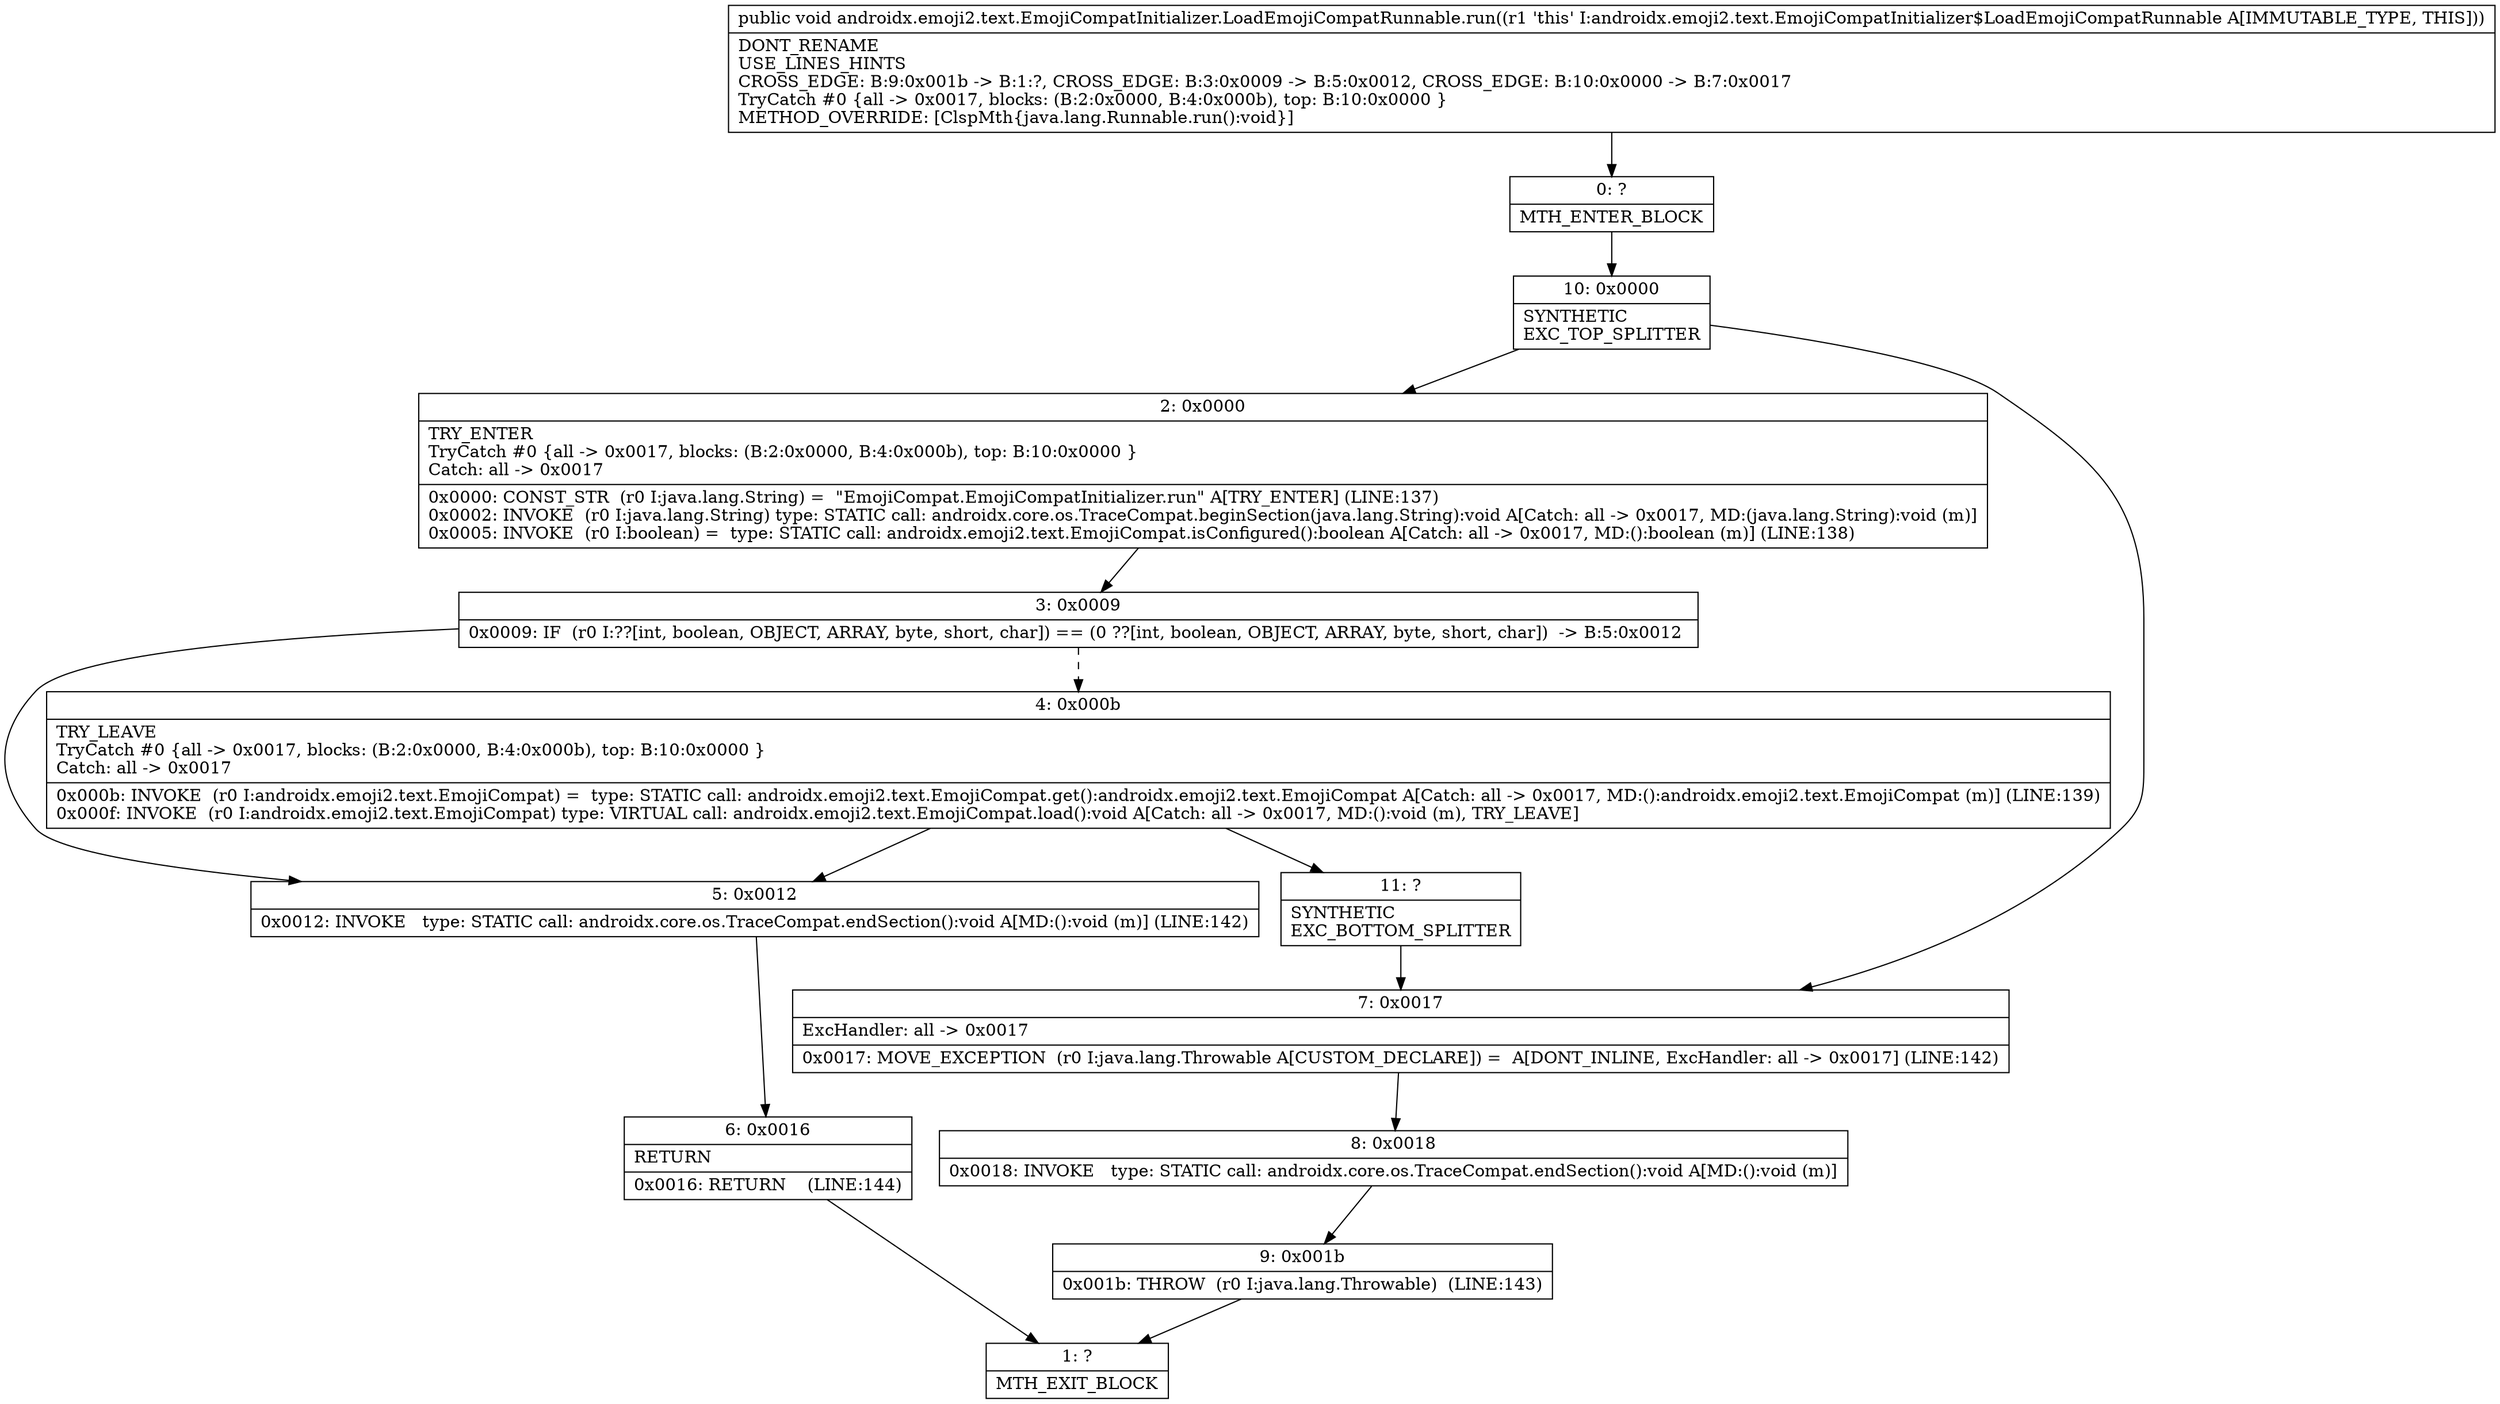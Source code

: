 digraph "CFG forandroidx.emoji2.text.EmojiCompatInitializer.LoadEmojiCompatRunnable.run()V" {
Node_0 [shape=record,label="{0\:\ ?|MTH_ENTER_BLOCK\l}"];
Node_10 [shape=record,label="{10\:\ 0x0000|SYNTHETIC\lEXC_TOP_SPLITTER\l}"];
Node_2 [shape=record,label="{2\:\ 0x0000|TRY_ENTER\lTryCatch #0 \{all \-\> 0x0017, blocks: (B:2:0x0000, B:4:0x000b), top: B:10:0x0000 \}\lCatch: all \-\> 0x0017\l|0x0000: CONST_STR  (r0 I:java.lang.String) =  \"EmojiCompat.EmojiCompatInitializer.run\" A[TRY_ENTER] (LINE:137)\l0x0002: INVOKE  (r0 I:java.lang.String) type: STATIC call: androidx.core.os.TraceCompat.beginSection(java.lang.String):void A[Catch: all \-\> 0x0017, MD:(java.lang.String):void (m)]\l0x0005: INVOKE  (r0 I:boolean) =  type: STATIC call: androidx.emoji2.text.EmojiCompat.isConfigured():boolean A[Catch: all \-\> 0x0017, MD:():boolean (m)] (LINE:138)\l}"];
Node_3 [shape=record,label="{3\:\ 0x0009|0x0009: IF  (r0 I:??[int, boolean, OBJECT, ARRAY, byte, short, char]) == (0 ??[int, boolean, OBJECT, ARRAY, byte, short, char])  \-\> B:5:0x0012 \l}"];
Node_4 [shape=record,label="{4\:\ 0x000b|TRY_LEAVE\lTryCatch #0 \{all \-\> 0x0017, blocks: (B:2:0x0000, B:4:0x000b), top: B:10:0x0000 \}\lCatch: all \-\> 0x0017\l|0x000b: INVOKE  (r0 I:androidx.emoji2.text.EmojiCompat) =  type: STATIC call: androidx.emoji2.text.EmojiCompat.get():androidx.emoji2.text.EmojiCompat A[Catch: all \-\> 0x0017, MD:():androidx.emoji2.text.EmojiCompat (m)] (LINE:139)\l0x000f: INVOKE  (r0 I:androidx.emoji2.text.EmojiCompat) type: VIRTUAL call: androidx.emoji2.text.EmojiCompat.load():void A[Catch: all \-\> 0x0017, MD:():void (m), TRY_LEAVE]\l}"];
Node_11 [shape=record,label="{11\:\ ?|SYNTHETIC\lEXC_BOTTOM_SPLITTER\l}"];
Node_5 [shape=record,label="{5\:\ 0x0012|0x0012: INVOKE   type: STATIC call: androidx.core.os.TraceCompat.endSection():void A[MD:():void (m)] (LINE:142)\l}"];
Node_6 [shape=record,label="{6\:\ 0x0016|RETURN\l|0x0016: RETURN    (LINE:144)\l}"];
Node_1 [shape=record,label="{1\:\ ?|MTH_EXIT_BLOCK\l}"];
Node_7 [shape=record,label="{7\:\ 0x0017|ExcHandler: all \-\> 0x0017\l|0x0017: MOVE_EXCEPTION  (r0 I:java.lang.Throwable A[CUSTOM_DECLARE]) =  A[DONT_INLINE, ExcHandler: all \-\> 0x0017] (LINE:142)\l}"];
Node_8 [shape=record,label="{8\:\ 0x0018|0x0018: INVOKE   type: STATIC call: androidx.core.os.TraceCompat.endSection():void A[MD:():void (m)]\l}"];
Node_9 [shape=record,label="{9\:\ 0x001b|0x001b: THROW  (r0 I:java.lang.Throwable)  (LINE:143)\l}"];
MethodNode[shape=record,label="{public void androidx.emoji2.text.EmojiCompatInitializer.LoadEmojiCompatRunnable.run((r1 'this' I:androidx.emoji2.text.EmojiCompatInitializer$LoadEmojiCompatRunnable A[IMMUTABLE_TYPE, THIS]))  | DONT_RENAME\lUSE_LINES_HINTS\lCROSS_EDGE: B:9:0x001b \-\> B:1:?, CROSS_EDGE: B:3:0x0009 \-\> B:5:0x0012, CROSS_EDGE: B:10:0x0000 \-\> B:7:0x0017\lTryCatch #0 \{all \-\> 0x0017, blocks: (B:2:0x0000, B:4:0x000b), top: B:10:0x0000 \}\lMETHOD_OVERRIDE: [ClspMth\{java.lang.Runnable.run():void\}]\l}"];
MethodNode -> Node_0;Node_0 -> Node_10;
Node_10 -> Node_2;
Node_10 -> Node_7;
Node_2 -> Node_3;
Node_3 -> Node_4[style=dashed];
Node_3 -> Node_5;
Node_4 -> Node_5;
Node_4 -> Node_11;
Node_11 -> Node_7;
Node_5 -> Node_6;
Node_6 -> Node_1;
Node_7 -> Node_8;
Node_8 -> Node_9;
Node_9 -> Node_1;
}

